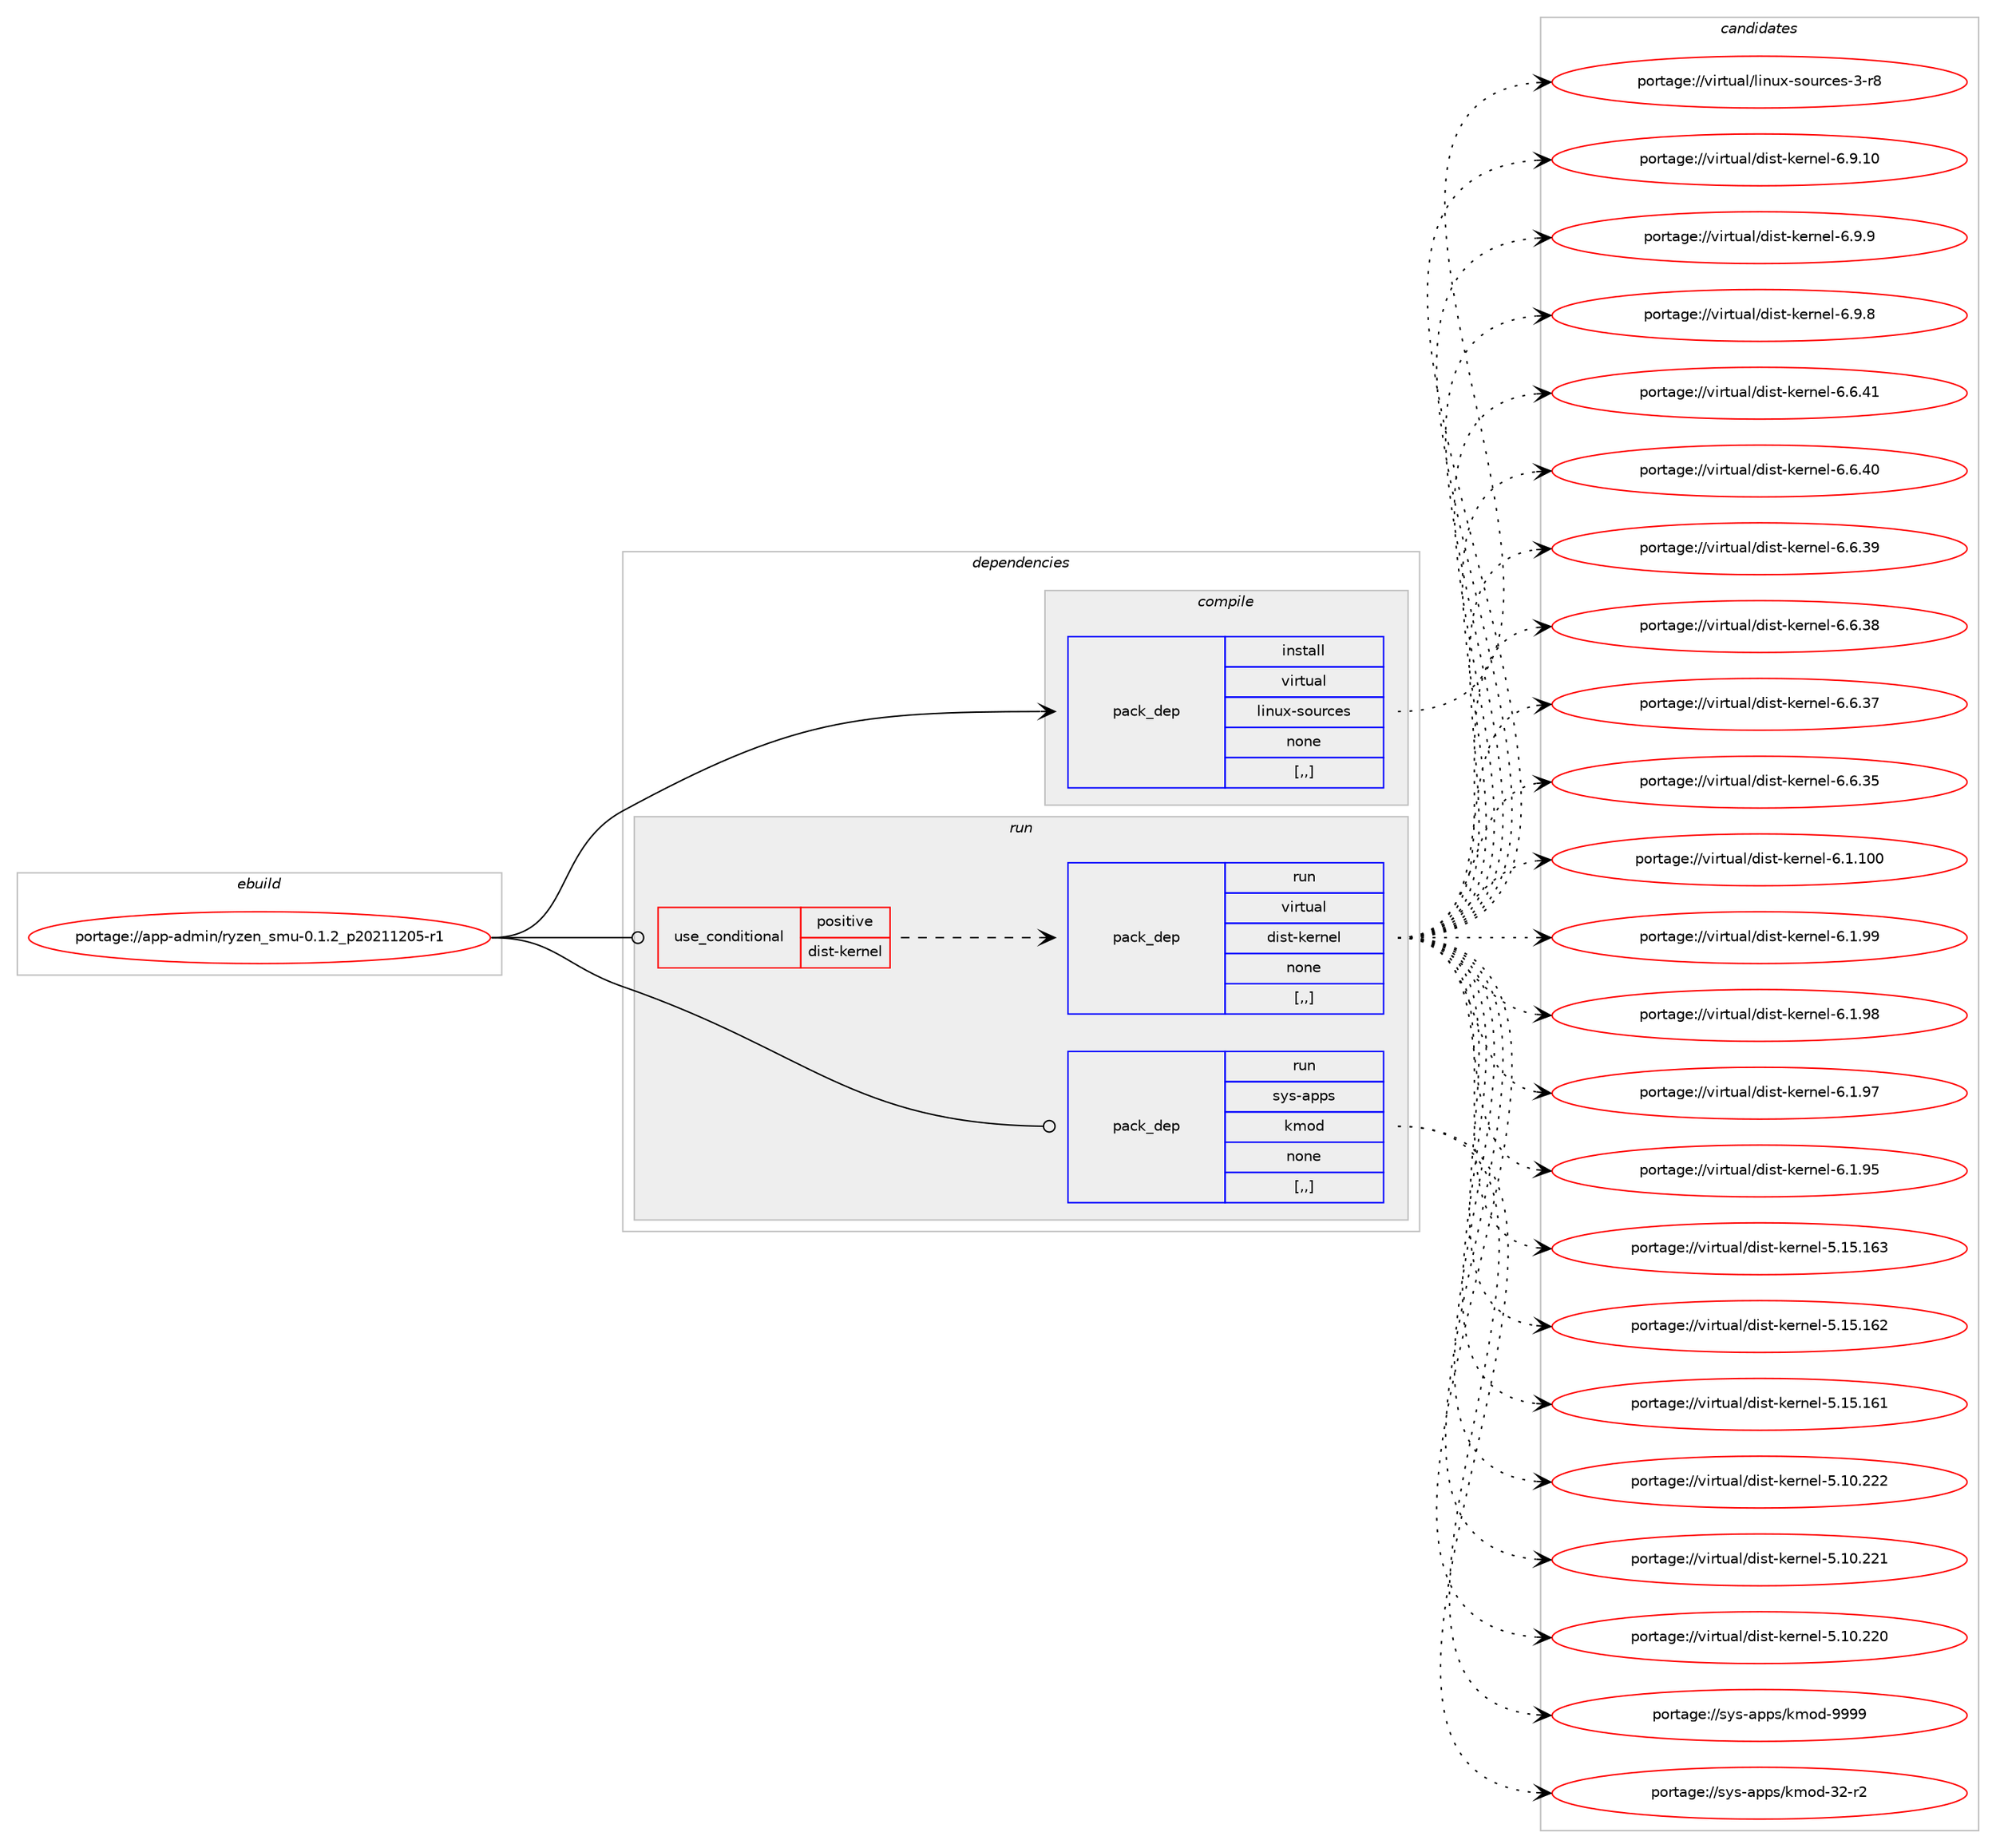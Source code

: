 digraph prolog {

# *************
# Graph options
# *************

newrank=true;
concentrate=true;
compound=true;
graph [rankdir=LR,fontname=Helvetica,fontsize=10,ranksep=1.5];#, ranksep=2.5, nodesep=0.2];
edge  [arrowhead=vee];
node  [fontname=Helvetica,fontsize=10];

# **********
# The ebuild
# **********

subgraph cluster_leftcol {
color=gray;
label=<<i>ebuild</i>>;
id [label="portage://app-admin/ryzen_smu-0.1.2_p20211205-r1", color=red, width=4, href="../app-admin/ryzen_smu-0.1.2_p20211205-r1.svg"];
}

# ****************
# The dependencies
# ****************

subgraph cluster_midcol {
color=gray;
label=<<i>dependencies</i>>;
subgraph cluster_compile {
fillcolor="#eeeeee";
style=filled;
label=<<i>compile</i>>;
subgraph pack3446 {
dependency4561 [label=<<TABLE BORDER="0" CELLBORDER="1" CELLSPACING="0" CELLPADDING="4" WIDTH="220"><TR><TD ROWSPAN="6" CELLPADDING="30">pack_dep</TD></TR><TR><TD WIDTH="110">install</TD></TR><TR><TD>virtual</TD></TR><TR><TD>linux-sources</TD></TR><TR><TD>none</TD></TR><TR><TD>[,,]</TD></TR></TABLE>>, shape=none, color=blue];
}
id:e -> dependency4561:w [weight=20,style="solid",arrowhead="vee"];
}
subgraph cluster_compileandrun {
fillcolor="#eeeeee";
style=filled;
label=<<i>compile and run</i>>;
}
subgraph cluster_run {
fillcolor="#eeeeee";
style=filled;
label=<<i>run</i>>;
subgraph cond1095 {
dependency4562 [label=<<TABLE BORDER="0" CELLBORDER="1" CELLSPACING="0" CELLPADDING="4"><TR><TD ROWSPAN="3" CELLPADDING="10">use_conditional</TD></TR><TR><TD>positive</TD></TR><TR><TD>dist-kernel</TD></TR></TABLE>>, shape=none, color=red];
subgraph pack3447 {
dependency4563 [label=<<TABLE BORDER="0" CELLBORDER="1" CELLSPACING="0" CELLPADDING="4" WIDTH="220"><TR><TD ROWSPAN="6" CELLPADDING="30">pack_dep</TD></TR><TR><TD WIDTH="110">run</TD></TR><TR><TD>virtual</TD></TR><TR><TD>dist-kernel</TD></TR><TR><TD>none</TD></TR><TR><TD>[,,]</TD></TR></TABLE>>, shape=none, color=blue];
}
dependency4562:e -> dependency4563:w [weight=20,style="dashed",arrowhead="vee"];
}
id:e -> dependency4562:w [weight=20,style="solid",arrowhead="odot"];
subgraph pack3448 {
dependency4564 [label=<<TABLE BORDER="0" CELLBORDER="1" CELLSPACING="0" CELLPADDING="4" WIDTH="220"><TR><TD ROWSPAN="6" CELLPADDING="30">pack_dep</TD></TR><TR><TD WIDTH="110">run</TD></TR><TR><TD>sys-apps</TD></TR><TR><TD>kmod</TD></TR><TR><TD>none</TD></TR><TR><TD>[,,]</TD></TR></TABLE>>, shape=none, color=blue];
}
id:e -> dependency4564:w [weight=20,style="solid",arrowhead="odot"];
}
}

# **************
# The candidates
# **************

subgraph cluster_choices {
rank=same;
color=gray;
label=<<i>candidates</i>>;

subgraph choice3446 {
color=black;
nodesep=1;
choice1181051141161179710847108105110117120451151111171149910111545514511456 [label="portage://virtual/linux-sources-3-r8", color=red, width=4,href="../virtual/linux-sources-3-r8.svg"];
dependency4561:e -> choice1181051141161179710847108105110117120451151111171149910111545514511456:w [style=dotted,weight="100"];
}
subgraph choice3447 {
color=black;
nodesep=1;
choice11810511411611797108471001051151164510710111411010110845544657464948 [label="portage://virtual/dist-kernel-6.9.10", color=red, width=4,href="../virtual/dist-kernel-6.9.10.svg"];
choice118105114116117971084710010511511645107101114110101108455446574657 [label="portage://virtual/dist-kernel-6.9.9", color=red, width=4,href="../virtual/dist-kernel-6.9.9.svg"];
choice118105114116117971084710010511511645107101114110101108455446574656 [label="portage://virtual/dist-kernel-6.9.8", color=red, width=4,href="../virtual/dist-kernel-6.9.8.svg"];
choice11810511411611797108471001051151164510710111411010110845544654465249 [label="portage://virtual/dist-kernel-6.6.41", color=red, width=4,href="../virtual/dist-kernel-6.6.41.svg"];
choice11810511411611797108471001051151164510710111411010110845544654465248 [label="portage://virtual/dist-kernel-6.6.40", color=red, width=4,href="../virtual/dist-kernel-6.6.40.svg"];
choice11810511411611797108471001051151164510710111411010110845544654465157 [label="portage://virtual/dist-kernel-6.6.39", color=red, width=4,href="../virtual/dist-kernel-6.6.39.svg"];
choice11810511411611797108471001051151164510710111411010110845544654465156 [label="portage://virtual/dist-kernel-6.6.38", color=red, width=4,href="../virtual/dist-kernel-6.6.38.svg"];
choice11810511411611797108471001051151164510710111411010110845544654465155 [label="portage://virtual/dist-kernel-6.6.37", color=red, width=4,href="../virtual/dist-kernel-6.6.37.svg"];
choice11810511411611797108471001051151164510710111411010110845544654465153 [label="portage://virtual/dist-kernel-6.6.35", color=red, width=4,href="../virtual/dist-kernel-6.6.35.svg"];
choice1181051141161179710847100105115116451071011141101011084554464946494848 [label="portage://virtual/dist-kernel-6.1.100", color=red, width=4,href="../virtual/dist-kernel-6.1.100.svg"];
choice11810511411611797108471001051151164510710111411010110845544649465757 [label="portage://virtual/dist-kernel-6.1.99", color=red, width=4,href="../virtual/dist-kernel-6.1.99.svg"];
choice11810511411611797108471001051151164510710111411010110845544649465756 [label="portage://virtual/dist-kernel-6.1.98", color=red, width=4,href="../virtual/dist-kernel-6.1.98.svg"];
choice11810511411611797108471001051151164510710111411010110845544649465755 [label="portage://virtual/dist-kernel-6.1.97", color=red, width=4,href="../virtual/dist-kernel-6.1.97.svg"];
choice11810511411611797108471001051151164510710111411010110845544649465753 [label="portage://virtual/dist-kernel-6.1.95", color=red, width=4,href="../virtual/dist-kernel-6.1.95.svg"];
choice118105114116117971084710010511511645107101114110101108455346495346495451 [label="portage://virtual/dist-kernel-5.15.163", color=red, width=4,href="../virtual/dist-kernel-5.15.163.svg"];
choice118105114116117971084710010511511645107101114110101108455346495346495450 [label="portage://virtual/dist-kernel-5.15.162", color=red, width=4,href="../virtual/dist-kernel-5.15.162.svg"];
choice118105114116117971084710010511511645107101114110101108455346495346495449 [label="portage://virtual/dist-kernel-5.15.161", color=red, width=4,href="../virtual/dist-kernel-5.15.161.svg"];
choice118105114116117971084710010511511645107101114110101108455346494846505050 [label="portage://virtual/dist-kernel-5.10.222", color=red, width=4,href="../virtual/dist-kernel-5.10.222.svg"];
choice118105114116117971084710010511511645107101114110101108455346494846505049 [label="portage://virtual/dist-kernel-5.10.221", color=red, width=4,href="../virtual/dist-kernel-5.10.221.svg"];
choice118105114116117971084710010511511645107101114110101108455346494846505048 [label="portage://virtual/dist-kernel-5.10.220", color=red, width=4,href="../virtual/dist-kernel-5.10.220.svg"];
dependency4563:e -> choice11810511411611797108471001051151164510710111411010110845544657464948:w [style=dotted,weight="100"];
dependency4563:e -> choice118105114116117971084710010511511645107101114110101108455446574657:w [style=dotted,weight="100"];
dependency4563:e -> choice118105114116117971084710010511511645107101114110101108455446574656:w [style=dotted,weight="100"];
dependency4563:e -> choice11810511411611797108471001051151164510710111411010110845544654465249:w [style=dotted,weight="100"];
dependency4563:e -> choice11810511411611797108471001051151164510710111411010110845544654465248:w [style=dotted,weight="100"];
dependency4563:e -> choice11810511411611797108471001051151164510710111411010110845544654465157:w [style=dotted,weight="100"];
dependency4563:e -> choice11810511411611797108471001051151164510710111411010110845544654465156:w [style=dotted,weight="100"];
dependency4563:e -> choice11810511411611797108471001051151164510710111411010110845544654465155:w [style=dotted,weight="100"];
dependency4563:e -> choice11810511411611797108471001051151164510710111411010110845544654465153:w [style=dotted,weight="100"];
dependency4563:e -> choice1181051141161179710847100105115116451071011141101011084554464946494848:w [style=dotted,weight="100"];
dependency4563:e -> choice11810511411611797108471001051151164510710111411010110845544649465757:w [style=dotted,weight="100"];
dependency4563:e -> choice11810511411611797108471001051151164510710111411010110845544649465756:w [style=dotted,weight="100"];
dependency4563:e -> choice11810511411611797108471001051151164510710111411010110845544649465755:w [style=dotted,weight="100"];
dependency4563:e -> choice11810511411611797108471001051151164510710111411010110845544649465753:w [style=dotted,weight="100"];
dependency4563:e -> choice118105114116117971084710010511511645107101114110101108455346495346495451:w [style=dotted,weight="100"];
dependency4563:e -> choice118105114116117971084710010511511645107101114110101108455346495346495450:w [style=dotted,weight="100"];
dependency4563:e -> choice118105114116117971084710010511511645107101114110101108455346495346495449:w [style=dotted,weight="100"];
dependency4563:e -> choice118105114116117971084710010511511645107101114110101108455346494846505050:w [style=dotted,weight="100"];
dependency4563:e -> choice118105114116117971084710010511511645107101114110101108455346494846505049:w [style=dotted,weight="100"];
dependency4563:e -> choice118105114116117971084710010511511645107101114110101108455346494846505048:w [style=dotted,weight="100"];
}
subgraph choice3448 {
color=black;
nodesep=1;
choice1151211154597112112115471071091111004557575757 [label="portage://sys-apps/kmod-9999", color=red, width=4,href="../sys-apps/kmod-9999.svg"];
choice1151211154597112112115471071091111004551504511450 [label="portage://sys-apps/kmod-32-r2", color=red, width=4,href="../sys-apps/kmod-32-r2.svg"];
dependency4564:e -> choice1151211154597112112115471071091111004557575757:w [style=dotted,weight="100"];
dependency4564:e -> choice1151211154597112112115471071091111004551504511450:w [style=dotted,weight="100"];
}
}

}
